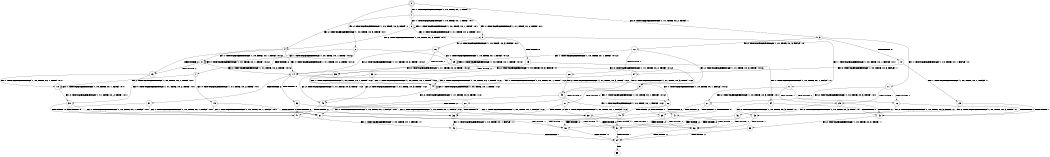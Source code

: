 digraph BCG {
size = "7, 10.5";
center = TRUE;
node [shape = circle];
0 [peripheries = 2];
0 -> 1 [label = "EX !1 !ATOMIC_EXCH_BRANCH (1, +0, TRUE, +0, 1, TRUE) !::"];
0 -> 2 [label = "EX !2 !ATOMIC_EXCH_BRANCH (1, +0, TRUE, +0, 3, TRUE) !::"];
0 -> 3 [label = "EX !0 !ATOMIC_EXCH_BRANCH (1, +1, TRUE, +0, 2, TRUE) !::"];
1 -> 4 [label = "EX !2 !ATOMIC_EXCH_BRANCH (1, +0, TRUE, +0, 3, TRUE) !:0:1:"];
1 -> 5 [label = "EX !0 !ATOMIC_EXCH_BRANCH (1, +1, TRUE, +0, 2, TRUE) !:0:1:"];
1 -> 6 [label = "EX !1 !ATOMIC_EXCH_BRANCH (1, +0, TRUE, +0, 1, TRUE) !:0:1:"];
2 -> 7 [label = "TERMINATE !2"];
2 -> 8 [label = "EX !1 !ATOMIC_EXCH_BRANCH (1, +0, TRUE, +0, 1, TRUE) !:0:1:2:"];
2 -> 9 [label = "EX !0 !ATOMIC_EXCH_BRANCH (1, +1, TRUE, +0, 2, TRUE) !:0:1:2:"];
3 -> 10 [label = "TERMINATE !0"];
3 -> 11 [label = "EX !1 !ATOMIC_EXCH_BRANCH (1, +0, TRUE, +0, 1, FALSE) !:0:"];
3 -> 12 [label = "EX !2 !ATOMIC_EXCH_BRANCH (1, +0, TRUE, +0, 3, FALSE) !:0:"];
4 -> 13 [label = "TERMINATE !2"];
4 -> 14 [label = "EX !0 !ATOMIC_EXCH_BRANCH (1, +1, TRUE, +0, 2, TRUE) !:0:1:2:"];
4 -> 8 [label = "EX !1 !ATOMIC_EXCH_BRANCH (1, +0, TRUE, +0, 1, TRUE) !:0:1:2:"];
5 -> 15 [label = "TERMINATE !0"];
5 -> 16 [label = "EX !2 !ATOMIC_EXCH_BRANCH (1, +0, TRUE, +0, 3, FALSE) !:0:1:"];
5 -> 17 [label = "EX !1 !ATOMIC_EXCH_BRANCH (1, +0, TRUE, +0, 1, FALSE) !:0:1:"];
6 -> 4 [label = "EX !2 !ATOMIC_EXCH_BRANCH (1, +0, TRUE, +0, 3, TRUE) !:0:1:"];
6 -> 5 [label = "EX !0 !ATOMIC_EXCH_BRANCH (1, +1, TRUE, +0, 2, TRUE) !:0:1:"];
6 -> 6 [label = "EX !1 !ATOMIC_EXCH_BRANCH (1, +0, TRUE, +0, 1, TRUE) !:0:1:"];
7 -> 18 [label = "EX !1 !ATOMIC_EXCH_BRANCH (1, +0, TRUE, +0, 1, TRUE) !:0:1:"];
7 -> 19 [label = "EX !0 !ATOMIC_EXCH_BRANCH (1, +1, TRUE, +0, 2, TRUE) !:0:1:"];
8 -> 13 [label = "TERMINATE !2"];
8 -> 14 [label = "EX !0 !ATOMIC_EXCH_BRANCH (1, +1, TRUE, +0, 2, TRUE) !:0:1:2:"];
8 -> 8 [label = "EX !1 !ATOMIC_EXCH_BRANCH (1, +0, TRUE, +0, 1, TRUE) !:0:1:2:"];
9 -> 20 [label = "TERMINATE !2"];
9 -> 21 [label = "TERMINATE !0"];
9 -> 22 [label = "EX !1 !ATOMIC_EXCH_BRANCH (1, +0, TRUE, +0, 1, FALSE) !:0:1:2:"];
10 -> 23 [label = "EX !1 !ATOMIC_EXCH_BRANCH (1, +0, TRUE, +0, 1, FALSE) !::"];
10 -> 24 [label = "EX !2 !ATOMIC_EXCH_BRANCH (1, +0, TRUE, +0, 3, FALSE) !::"];
11 -> 25 [label = "TERMINATE !1"];
11 -> 26 [label = "TERMINATE !0"];
11 -> 27 [label = "EX !2 !ATOMIC_EXCH_BRANCH (1, +0, TRUE, +0, 3, TRUE) !:0:1:"];
12 -> 28 [label = "TERMINATE !0"];
12 -> 29 [label = "EX !1 !ATOMIC_EXCH_BRANCH (1, +0, TRUE, +0, 1, TRUE) !:0:1:2:"];
12 -> 9 [label = "EX !2 !ATOMIC_EXCH_BRANCH (1, +1, TRUE, +0, 3, TRUE) !:0:1:2:"];
13 -> 30 [label = "EX !0 !ATOMIC_EXCH_BRANCH (1, +1, TRUE, +0, 2, TRUE) !:0:1:"];
13 -> 18 [label = "EX !1 !ATOMIC_EXCH_BRANCH (1, +0, TRUE, +0, 1, TRUE) !:0:1:"];
14 -> 31 [label = "TERMINATE !2"];
14 -> 32 [label = "TERMINATE !0"];
14 -> 22 [label = "EX !1 !ATOMIC_EXCH_BRANCH (1, +0, TRUE, +0, 1, FALSE) !:0:1:2:"];
15 -> 33 [label = "EX !2 !ATOMIC_EXCH_BRANCH (1, +0, TRUE, +0, 3, FALSE) !:1:"];
15 -> 34 [label = "EX !1 !ATOMIC_EXCH_BRANCH (1, +0, TRUE, +0, 1, FALSE) !:1:"];
16 -> 35 [label = "TERMINATE !0"];
16 -> 14 [label = "EX !2 !ATOMIC_EXCH_BRANCH (1, +1, TRUE, +0, 3, TRUE) !:0:1:2:"];
16 -> 29 [label = "EX !1 !ATOMIC_EXCH_BRANCH (1, +0, TRUE, +0, 1, TRUE) !:0:1:2:"];
17 -> 25 [label = "TERMINATE !1"];
17 -> 26 [label = "TERMINATE !0"];
17 -> 27 [label = "EX !2 !ATOMIC_EXCH_BRANCH (1, +0, TRUE, +0, 3, TRUE) !:0:1:"];
18 -> 30 [label = "EX !0 !ATOMIC_EXCH_BRANCH (1, +1, TRUE, +0, 2, TRUE) !:0:1:"];
18 -> 18 [label = "EX !1 !ATOMIC_EXCH_BRANCH (1, +0, TRUE, +0, 1, TRUE) !:0:1:"];
19 -> 36 [label = "TERMINATE !0"];
19 -> 37 [label = "EX !1 !ATOMIC_EXCH_BRANCH (1, +0, TRUE, +0, 1, FALSE) !:0:1:"];
20 -> 36 [label = "TERMINATE !0"];
20 -> 37 [label = "EX !1 !ATOMIC_EXCH_BRANCH (1, +0, TRUE, +0, 1, FALSE) !:0:1:"];
21 -> 36 [label = "TERMINATE !2"];
21 -> 38 [label = "EX !1 !ATOMIC_EXCH_BRANCH (1, +0, TRUE, +0, 1, FALSE) !:1:2:"];
22 -> 39 [label = "TERMINATE !1"];
22 -> 40 [label = "TERMINATE !2"];
22 -> 41 [label = "TERMINATE !0"];
23 -> 42 [label = "TERMINATE !1"];
23 -> 43 [label = "EX !2 !ATOMIC_EXCH_BRANCH (1, +0, TRUE, +0, 3, TRUE) !:1:"];
24 -> 44 [label = "EX !1 !ATOMIC_EXCH_BRANCH (1, +0, TRUE, +0, 1, TRUE) !:1:2:"];
24 -> 45 [label = "EX !2 !ATOMIC_EXCH_BRANCH (1, +1, TRUE, +0, 3, TRUE) !:1:2:"];
25 -> 42 [label = "TERMINATE !0"];
25 -> 46 [label = "EX !2 !ATOMIC_EXCH_BRANCH (1, +0, TRUE, +0, 3, TRUE) !:0:"];
26 -> 42 [label = "TERMINATE !1"];
26 -> 43 [label = "EX !2 !ATOMIC_EXCH_BRANCH (1, +0, TRUE, +0, 3, TRUE) !:1:"];
27 -> 39 [label = "TERMINATE !1"];
27 -> 40 [label = "TERMINATE !2"];
27 -> 41 [label = "TERMINATE !0"];
28 -> 44 [label = "EX !1 !ATOMIC_EXCH_BRANCH (1, +0, TRUE, +0, 1, TRUE) !:1:2:"];
28 -> 45 [label = "EX !2 !ATOMIC_EXCH_BRANCH (1, +1, TRUE, +0, 3, TRUE) !:1:2:"];
29 -> 35 [label = "TERMINATE !0"];
29 -> 14 [label = "EX !2 !ATOMIC_EXCH_BRANCH (1, +1, TRUE, +0, 3, TRUE) !:0:1:2:"];
29 -> 29 [label = "EX !1 !ATOMIC_EXCH_BRANCH (1, +0, TRUE, +0, 1, TRUE) !:0:1:2:"];
30 -> 47 [label = "TERMINATE !0"];
30 -> 37 [label = "EX !1 !ATOMIC_EXCH_BRANCH (1, +0, TRUE, +0, 1, FALSE) !:0:1:"];
31 -> 47 [label = "TERMINATE !0"];
31 -> 37 [label = "EX !1 !ATOMIC_EXCH_BRANCH (1, +0, TRUE, +0, 1, FALSE) !:0:1:"];
32 -> 47 [label = "TERMINATE !2"];
32 -> 38 [label = "EX !1 !ATOMIC_EXCH_BRANCH (1, +0, TRUE, +0, 1, FALSE) !:1:2:"];
33 -> 48 [label = "EX !2 !ATOMIC_EXCH_BRANCH (1, +1, TRUE, +0, 3, TRUE) !:1:2:"];
33 -> 44 [label = "EX !1 !ATOMIC_EXCH_BRANCH (1, +0, TRUE, +0, 1, TRUE) !:1:2:"];
34 -> 42 [label = "TERMINATE !1"];
34 -> 43 [label = "EX !2 !ATOMIC_EXCH_BRANCH (1, +0, TRUE, +0, 3, TRUE) !:1:"];
35 -> 48 [label = "EX !2 !ATOMIC_EXCH_BRANCH (1, +1, TRUE, +0, 3, TRUE) !:1:2:"];
35 -> 44 [label = "EX !1 !ATOMIC_EXCH_BRANCH (1, +0, TRUE, +0, 1, TRUE) !:1:2:"];
36 -> 49 [label = "EX !1 !ATOMIC_EXCH_BRANCH (1, +0, TRUE, +0, 1, FALSE) !:1:"];
37 -> 50 [label = "TERMINATE !1"];
37 -> 51 [label = "TERMINATE !0"];
38 -> 52 [label = "TERMINATE !1"];
38 -> 51 [label = "TERMINATE !2"];
39 -> 50 [label = "TERMINATE !2"];
39 -> 52 [label = "TERMINATE !0"];
40 -> 50 [label = "TERMINATE !1"];
40 -> 51 [label = "TERMINATE !0"];
41 -> 52 [label = "TERMINATE !1"];
41 -> 51 [label = "TERMINATE !2"];
42 -> 53 [label = "EX !2 !ATOMIC_EXCH_BRANCH (1, +0, TRUE, +0, 3, TRUE) !::"];
43 -> 52 [label = "TERMINATE !1"];
43 -> 51 [label = "TERMINATE !2"];
44 -> 48 [label = "EX !2 !ATOMIC_EXCH_BRANCH (1, +1, TRUE, +0, 3, TRUE) !:1:2:"];
44 -> 44 [label = "EX !1 !ATOMIC_EXCH_BRANCH (1, +0, TRUE, +0, 1, TRUE) !:1:2:"];
45 -> 36 [label = "TERMINATE !2"];
45 -> 38 [label = "EX !1 !ATOMIC_EXCH_BRANCH (1, +0, TRUE, +0, 1, FALSE) !:1:2:"];
46 -> 50 [label = "TERMINATE !2"];
46 -> 52 [label = "TERMINATE !0"];
47 -> 49 [label = "EX !1 !ATOMIC_EXCH_BRANCH (1, +0, TRUE, +0, 1, FALSE) !:1:"];
48 -> 47 [label = "TERMINATE !2"];
48 -> 38 [label = "EX !1 !ATOMIC_EXCH_BRANCH (1, +0, TRUE, +0, 1, FALSE) !:1:2:"];
49 -> 54 [label = "TERMINATE !1"];
50 -> 54 [label = "TERMINATE !0"];
51 -> 54 [label = "TERMINATE !1"];
52 -> 54 [label = "TERMINATE !2"];
53 -> 54 [label = "TERMINATE !2"];
54 -> 55 [label = "exit"];
}
